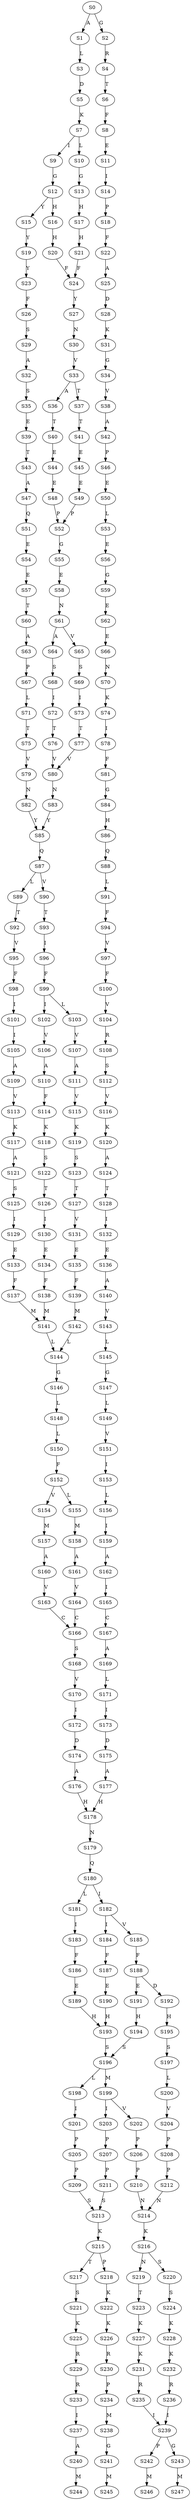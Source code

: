 strict digraph  {
	S0 -> S1 [ label = A ];
	S0 -> S2 [ label = G ];
	S1 -> S3 [ label = L ];
	S2 -> S4 [ label = R ];
	S3 -> S5 [ label = D ];
	S4 -> S6 [ label = T ];
	S5 -> S7 [ label = K ];
	S6 -> S8 [ label = F ];
	S7 -> S9 [ label = I ];
	S7 -> S10 [ label = L ];
	S8 -> S11 [ label = E ];
	S9 -> S12 [ label = G ];
	S10 -> S13 [ label = G ];
	S11 -> S14 [ label = I ];
	S12 -> S15 [ label = Y ];
	S12 -> S16 [ label = H ];
	S13 -> S17 [ label = H ];
	S14 -> S18 [ label = P ];
	S15 -> S19 [ label = Y ];
	S16 -> S20 [ label = H ];
	S17 -> S21 [ label = H ];
	S18 -> S22 [ label = F ];
	S19 -> S23 [ label = Y ];
	S20 -> S24 [ label = F ];
	S21 -> S24 [ label = F ];
	S22 -> S25 [ label = A ];
	S23 -> S26 [ label = F ];
	S24 -> S27 [ label = Y ];
	S25 -> S28 [ label = D ];
	S26 -> S29 [ label = S ];
	S27 -> S30 [ label = N ];
	S28 -> S31 [ label = K ];
	S29 -> S32 [ label = A ];
	S30 -> S33 [ label = V ];
	S31 -> S34 [ label = G ];
	S32 -> S35 [ label = S ];
	S33 -> S36 [ label = A ];
	S33 -> S37 [ label = T ];
	S34 -> S38 [ label = V ];
	S35 -> S39 [ label = E ];
	S36 -> S40 [ label = T ];
	S37 -> S41 [ label = T ];
	S38 -> S42 [ label = A ];
	S39 -> S43 [ label = T ];
	S40 -> S44 [ label = E ];
	S41 -> S45 [ label = E ];
	S42 -> S46 [ label = P ];
	S43 -> S47 [ label = A ];
	S44 -> S48 [ label = E ];
	S45 -> S49 [ label = E ];
	S46 -> S50 [ label = E ];
	S47 -> S51 [ label = Q ];
	S48 -> S52 [ label = P ];
	S49 -> S52 [ label = P ];
	S50 -> S53 [ label = L ];
	S51 -> S54 [ label = E ];
	S52 -> S55 [ label = G ];
	S53 -> S56 [ label = E ];
	S54 -> S57 [ label = E ];
	S55 -> S58 [ label = E ];
	S56 -> S59 [ label = G ];
	S57 -> S60 [ label = T ];
	S58 -> S61 [ label = N ];
	S59 -> S62 [ label = E ];
	S60 -> S63 [ label = A ];
	S61 -> S64 [ label = A ];
	S61 -> S65 [ label = V ];
	S62 -> S66 [ label = E ];
	S63 -> S67 [ label = P ];
	S64 -> S68 [ label = S ];
	S65 -> S69 [ label = S ];
	S66 -> S70 [ label = N ];
	S67 -> S71 [ label = L ];
	S68 -> S72 [ label = I ];
	S69 -> S73 [ label = I ];
	S70 -> S74 [ label = K ];
	S71 -> S75 [ label = T ];
	S72 -> S76 [ label = T ];
	S73 -> S77 [ label = T ];
	S74 -> S78 [ label = I ];
	S75 -> S79 [ label = V ];
	S76 -> S80 [ label = V ];
	S77 -> S80 [ label = V ];
	S78 -> S81 [ label = F ];
	S79 -> S82 [ label = N ];
	S80 -> S83 [ label = N ];
	S81 -> S84 [ label = G ];
	S82 -> S85 [ label = Y ];
	S83 -> S85 [ label = Y ];
	S84 -> S86 [ label = H ];
	S85 -> S87 [ label = Q ];
	S86 -> S88 [ label = Q ];
	S87 -> S89 [ label = L ];
	S87 -> S90 [ label = V ];
	S88 -> S91 [ label = L ];
	S89 -> S92 [ label = T ];
	S90 -> S93 [ label = T ];
	S91 -> S94 [ label = F ];
	S92 -> S95 [ label = V ];
	S93 -> S96 [ label = I ];
	S94 -> S97 [ label = V ];
	S95 -> S98 [ label = F ];
	S96 -> S99 [ label = F ];
	S97 -> S100 [ label = F ];
	S98 -> S101 [ label = I ];
	S99 -> S102 [ label = I ];
	S99 -> S103 [ label = L ];
	S100 -> S104 [ label = V ];
	S101 -> S105 [ label = I ];
	S102 -> S106 [ label = V ];
	S103 -> S107 [ label = V ];
	S104 -> S108 [ label = R ];
	S105 -> S109 [ label = A ];
	S106 -> S110 [ label = A ];
	S107 -> S111 [ label = A ];
	S108 -> S112 [ label = S ];
	S109 -> S113 [ label = V ];
	S110 -> S114 [ label = F ];
	S111 -> S115 [ label = V ];
	S112 -> S116 [ label = V ];
	S113 -> S117 [ label = K ];
	S114 -> S118 [ label = K ];
	S115 -> S119 [ label = K ];
	S116 -> S120 [ label = K ];
	S117 -> S121 [ label = A ];
	S118 -> S122 [ label = S ];
	S119 -> S123 [ label = S ];
	S120 -> S124 [ label = A ];
	S121 -> S125 [ label = S ];
	S122 -> S126 [ label = T ];
	S123 -> S127 [ label = T ];
	S124 -> S128 [ label = T ];
	S125 -> S129 [ label = I ];
	S126 -> S130 [ label = I ];
	S127 -> S131 [ label = V ];
	S128 -> S132 [ label = I ];
	S129 -> S133 [ label = E ];
	S130 -> S134 [ label = E ];
	S131 -> S135 [ label = E ];
	S132 -> S136 [ label = E ];
	S133 -> S137 [ label = F ];
	S134 -> S138 [ label = F ];
	S135 -> S139 [ label = F ];
	S136 -> S140 [ label = A ];
	S137 -> S141 [ label = M ];
	S138 -> S141 [ label = M ];
	S139 -> S142 [ label = M ];
	S140 -> S143 [ label = V ];
	S141 -> S144 [ label = L ];
	S142 -> S144 [ label = L ];
	S143 -> S145 [ label = L ];
	S144 -> S146 [ label = G ];
	S145 -> S147 [ label = G ];
	S146 -> S148 [ label = L ];
	S147 -> S149 [ label = L ];
	S148 -> S150 [ label = L ];
	S149 -> S151 [ label = V ];
	S150 -> S152 [ label = F ];
	S151 -> S153 [ label = I ];
	S152 -> S154 [ label = V ];
	S152 -> S155 [ label = L ];
	S153 -> S156 [ label = L ];
	S154 -> S157 [ label = M ];
	S155 -> S158 [ label = M ];
	S156 -> S159 [ label = I ];
	S157 -> S160 [ label = A ];
	S158 -> S161 [ label = A ];
	S159 -> S162 [ label = A ];
	S160 -> S163 [ label = V ];
	S161 -> S164 [ label = V ];
	S162 -> S165 [ label = I ];
	S163 -> S166 [ label = C ];
	S164 -> S166 [ label = C ];
	S165 -> S167 [ label = C ];
	S166 -> S168 [ label = S ];
	S167 -> S169 [ label = A ];
	S168 -> S170 [ label = V ];
	S169 -> S171 [ label = L ];
	S170 -> S172 [ label = I ];
	S171 -> S173 [ label = I ];
	S172 -> S174 [ label = D ];
	S173 -> S175 [ label = D ];
	S174 -> S176 [ label = A ];
	S175 -> S177 [ label = A ];
	S176 -> S178 [ label = H ];
	S177 -> S178 [ label = H ];
	S178 -> S179 [ label = N ];
	S179 -> S180 [ label = Q ];
	S180 -> S181 [ label = L ];
	S180 -> S182 [ label = I ];
	S181 -> S183 [ label = I ];
	S182 -> S184 [ label = I ];
	S182 -> S185 [ label = V ];
	S183 -> S186 [ label = F ];
	S184 -> S187 [ label = F ];
	S185 -> S188 [ label = F ];
	S186 -> S189 [ label = E ];
	S187 -> S190 [ label = E ];
	S188 -> S191 [ label = E ];
	S188 -> S192 [ label = D ];
	S189 -> S193 [ label = H ];
	S190 -> S193 [ label = H ];
	S191 -> S194 [ label = H ];
	S192 -> S195 [ label = H ];
	S193 -> S196 [ label = S ];
	S194 -> S196 [ label = S ];
	S195 -> S197 [ label = S ];
	S196 -> S198 [ label = L ];
	S196 -> S199 [ label = M ];
	S197 -> S200 [ label = L ];
	S198 -> S201 [ label = I ];
	S199 -> S202 [ label = V ];
	S199 -> S203 [ label = I ];
	S200 -> S204 [ label = V ];
	S201 -> S205 [ label = P ];
	S202 -> S206 [ label = P ];
	S203 -> S207 [ label = P ];
	S204 -> S208 [ label = P ];
	S205 -> S209 [ label = P ];
	S206 -> S210 [ label = P ];
	S207 -> S211 [ label = P ];
	S208 -> S212 [ label = P ];
	S209 -> S213 [ label = S ];
	S210 -> S214 [ label = N ];
	S211 -> S213 [ label = S ];
	S212 -> S214 [ label = N ];
	S213 -> S215 [ label = K ];
	S214 -> S216 [ label = K ];
	S215 -> S217 [ label = T ];
	S215 -> S218 [ label = P ];
	S216 -> S219 [ label = N ];
	S216 -> S220 [ label = S ];
	S217 -> S221 [ label = S ];
	S218 -> S222 [ label = K ];
	S219 -> S223 [ label = T ];
	S220 -> S224 [ label = S ];
	S221 -> S225 [ label = K ];
	S222 -> S226 [ label = K ];
	S223 -> S227 [ label = K ];
	S224 -> S228 [ label = K ];
	S225 -> S229 [ label = R ];
	S226 -> S230 [ label = R ];
	S227 -> S231 [ label = K ];
	S228 -> S232 [ label = K ];
	S229 -> S233 [ label = R ];
	S230 -> S234 [ label = P ];
	S231 -> S235 [ label = R ];
	S232 -> S236 [ label = R ];
	S233 -> S237 [ label = I ];
	S234 -> S238 [ label = M ];
	S235 -> S239 [ label = I ];
	S236 -> S239 [ label = I ];
	S237 -> S240 [ label = A ];
	S238 -> S241 [ label = G ];
	S239 -> S242 [ label = P ];
	S239 -> S243 [ label = G ];
	S240 -> S244 [ label = M ];
	S241 -> S245 [ label = M ];
	S242 -> S246 [ label = M ];
	S243 -> S247 [ label = M ];
}
